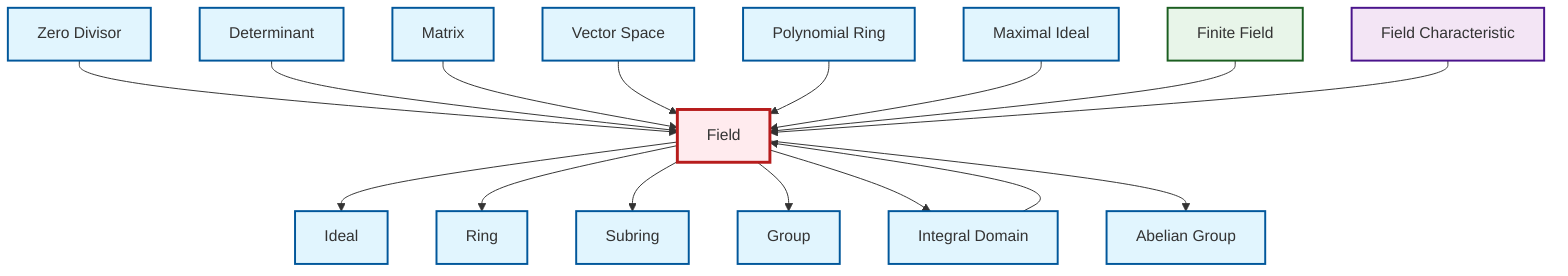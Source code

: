 graph TD
    classDef definition fill:#e1f5fe,stroke:#01579b,stroke-width:2px
    classDef theorem fill:#f3e5f5,stroke:#4a148c,stroke-width:2px
    classDef axiom fill:#fff3e0,stroke:#e65100,stroke-width:2px
    classDef example fill:#e8f5e9,stroke:#1b5e20,stroke-width:2px
    classDef current fill:#ffebee,stroke:#b71c1c,stroke-width:3px
    def-matrix["Matrix"]:::definition
    def-determinant["Determinant"]:::definition
    def-ideal["Ideal"]:::definition
    def-subring["Subring"]:::definition
    def-ring["Ring"]:::definition
    def-vector-space["Vector Space"]:::definition
    def-group["Group"]:::definition
    ex-finite-field["Finite Field"]:::example
    def-abelian-group["Abelian Group"]:::definition
    def-integral-domain["Integral Domain"]:::definition
    def-maximal-ideal["Maximal Ideal"]:::definition
    def-polynomial-ring["Polynomial Ring"]:::definition
    def-zero-divisor["Zero Divisor"]:::definition
    def-field["Field"]:::definition
    thm-field-characteristic["Field Characteristic"]:::theorem
    def-zero-divisor --> def-field
    def-field --> def-ideal
    def-determinant --> def-field
    def-field --> def-ring
    def-matrix --> def-field
    def-vector-space --> def-field
    def-field --> def-subring
    def-field --> def-group
    def-integral-domain --> def-field
    def-polynomial-ring --> def-field
    def-maximal-ideal --> def-field
    def-field --> def-integral-domain
    ex-finite-field --> def-field
    def-field --> def-abelian-group
    thm-field-characteristic --> def-field
    class def-field current